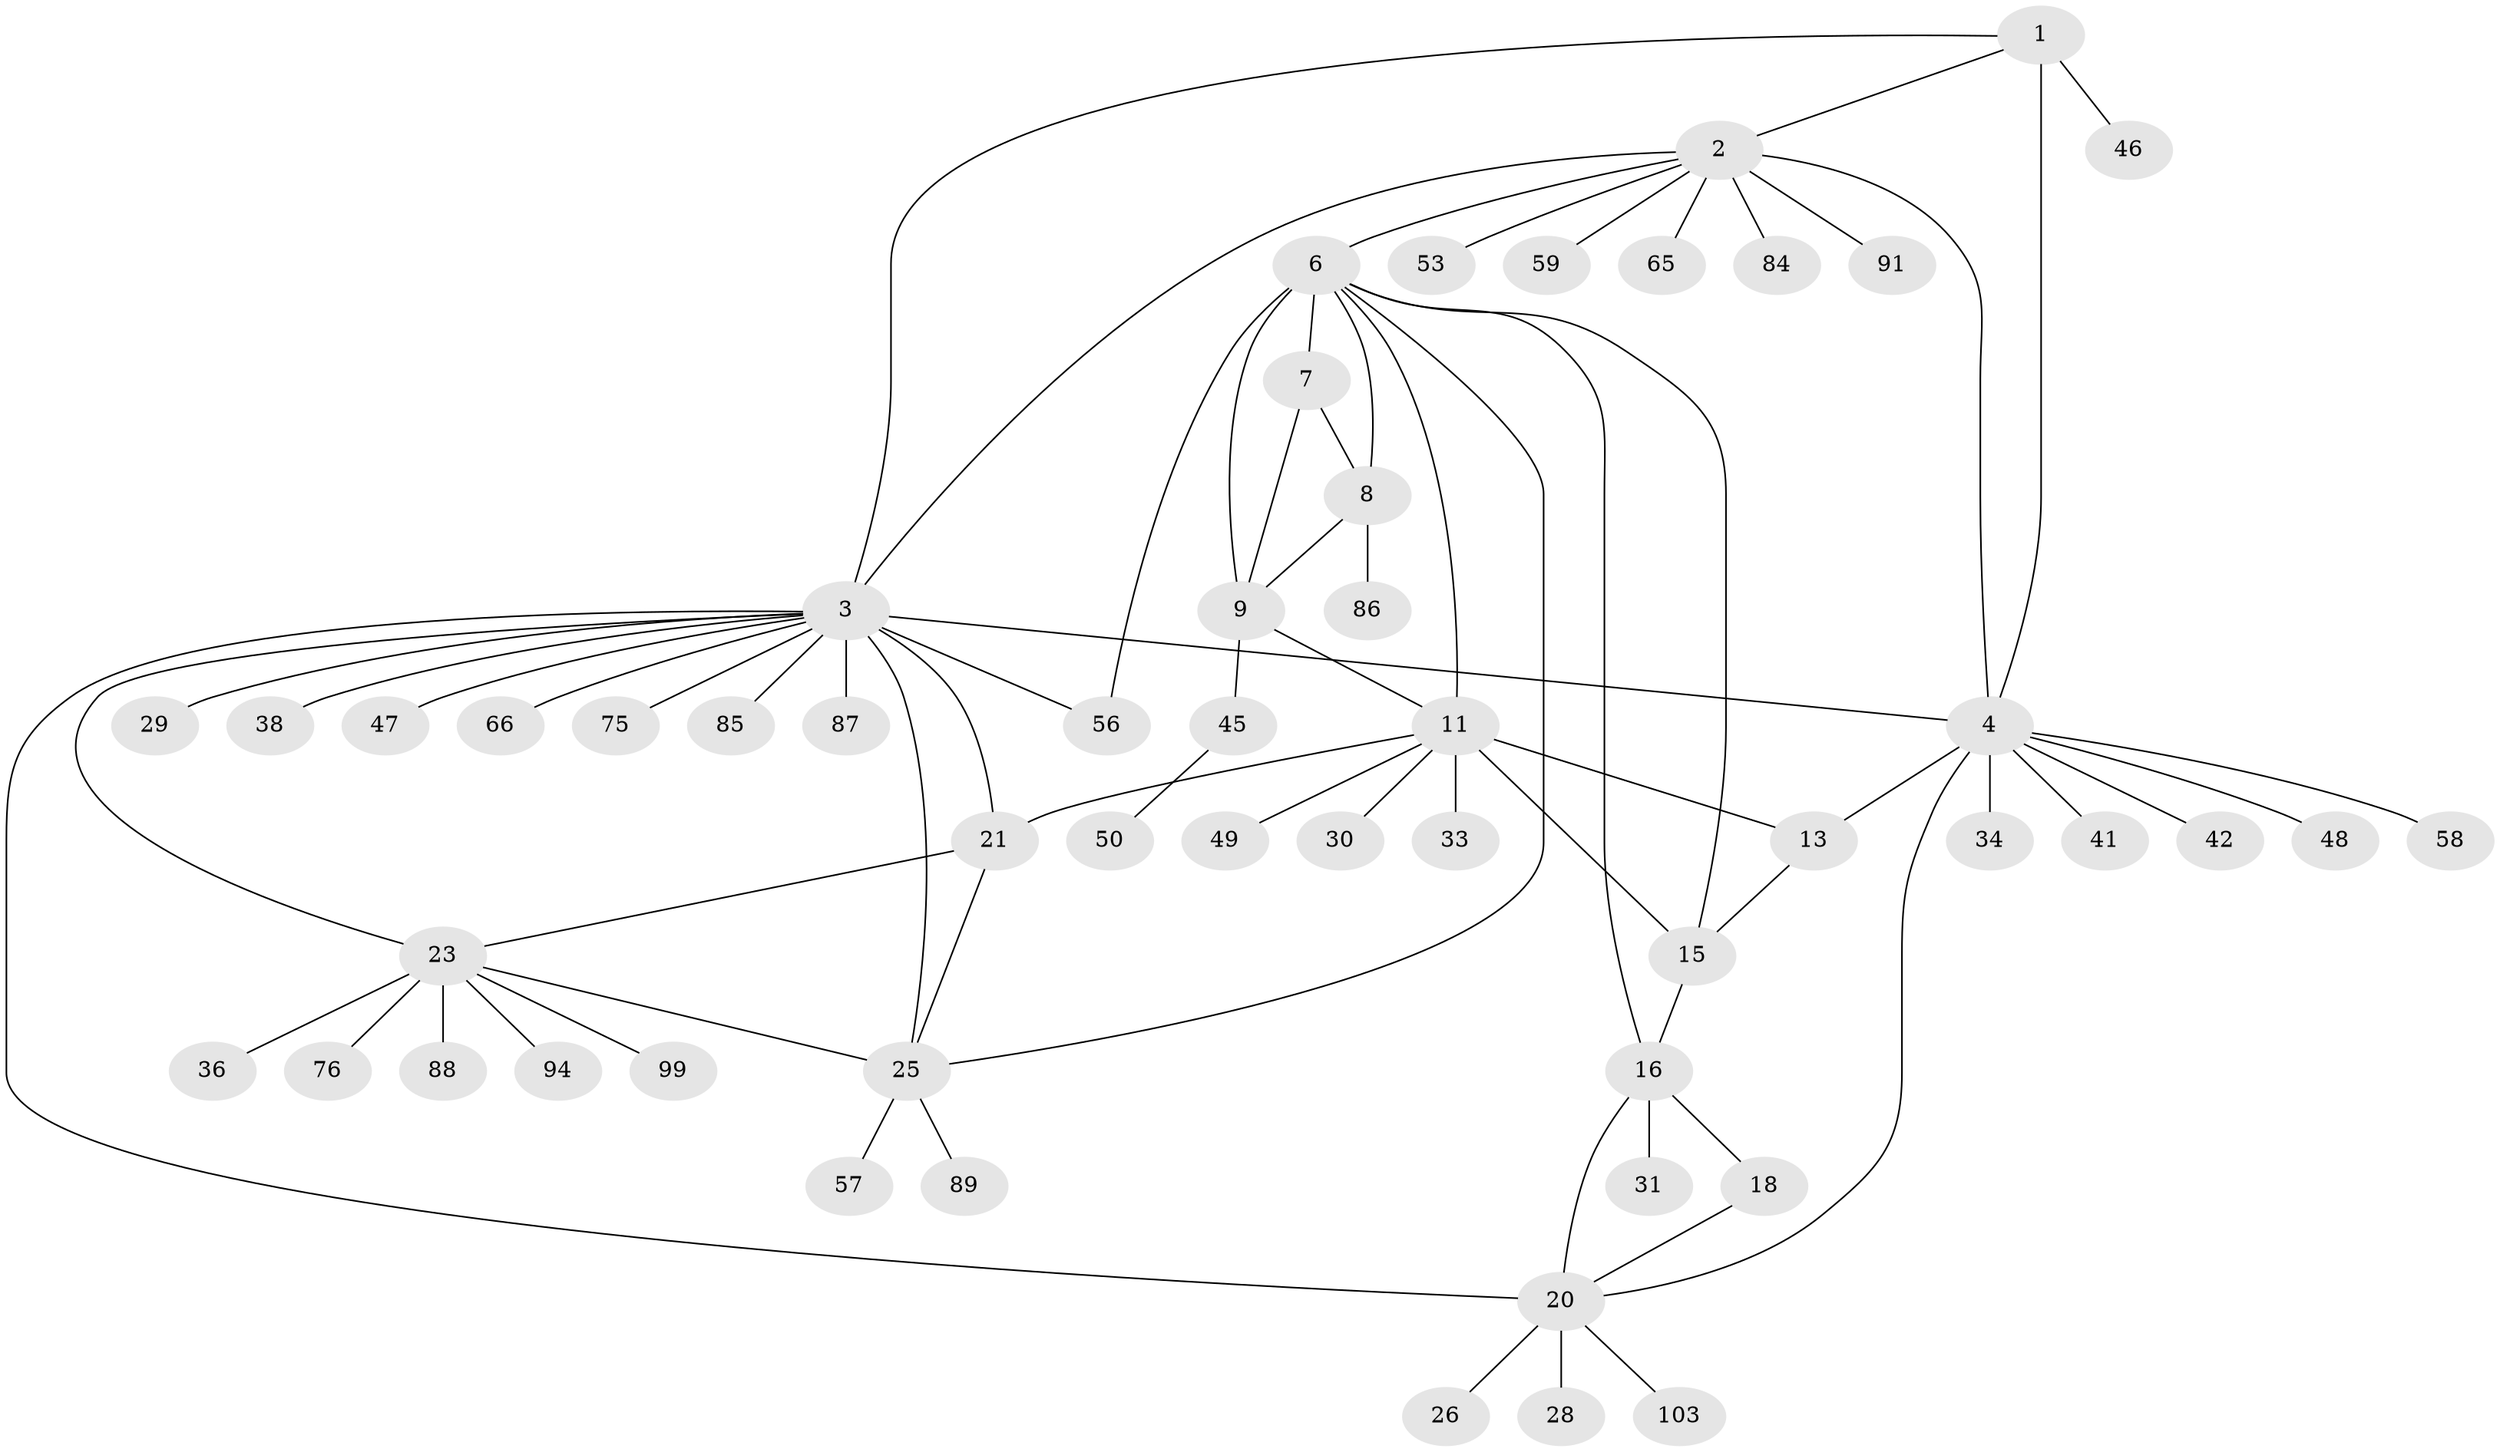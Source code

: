 // original degree distribution, {5: 0.02830188679245283, 10: 0.04716981132075472, 12: 0.009433962264150943, 8: 0.03773584905660377, 9: 0.03773584905660377, 4: 0.03773584905660377, 6: 0.02830188679245283, 7: 0.02830188679245283, 1: 0.6415094339622641, 2: 0.10377358490566038}
// Generated by graph-tools (version 1.1) at 2025/15/03/09/25 04:15:45]
// undirected, 53 vertices, 72 edges
graph export_dot {
graph [start="1"]
  node [color=gray90,style=filled];
  1;
  2;
  3 [super="+22+60"];
  4 [super="+5+51"];
  6 [super="+55+27+39+10"];
  7;
  8;
  9 [super="+63+102"];
  11 [super="+93+14+12"];
  13 [super="+81+98+72+44+40"];
  15;
  16 [super="+90+17"];
  18 [super="+69"];
  20;
  21 [super="+78"];
  23;
  25;
  26;
  28;
  29;
  30;
  31 [super="+54+95+61"];
  33;
  34;
  36 [super="+67"];
  38;
  41;
  42;
  45;
  46;
  47;
  48;
  49;
  50;
  53;
  56;
  57;
  58;
  59;
  65;
  66;
  75;
  76;
  84;
  85;
  86;
  87;
  88;
  89;
  91;
  94;
  99;
  103;
  1 -- 2;
  1 -- 3;
  1 -- 4 [weight=2];
  1 -- 46;
  2 -- 3;
  2 -- 4 [weight=2];
  2 -- 53;
  2 -- 59;
  2 -- 65;
  2 -- 84;
  2 -- 91;
  2 -- 6;
  3 -- 4 [weight=2];
  3 -- 47;
  3 -- 56;
  3 -- 66;
  3 -- 75;
  3 -- 85;
  3 -- 87;
  3 -- 20;
  3 -- 21 [weight=2];
  3 -- 38;
  3 -- 23 [weight=2];
  3 -- 25 [weight=2];
  3 -- 29;
  4 -- 13;
  4 -- 20;
  4 -- 42;
  4 -- 48;
  4 -- 58;
  4 -- 34;
  4 -- 41;
  6 -- 7 [weight=2];
  6 -- 8 [weight=2];
  6 -- 9 [weight=2];
  6 -- 25;
  6 -- 11 [weight=2];
  6 -- 15;
  6 -- 16;
  6 -- 56;
  7 -- 8;
  7 -- 9;
  8 -- 9;
  8 -- 86;
  9 -- 45;
  9 -- 11;
  11 -- 13 [weight=3];
  11 -- 15 [weight=3];
  11 -- 49;
  11 -- 33;
  11 -- 21;
  11 -- 30;
  13 -- 15;
  15 -- 16;
  16 -- 18 [weight=3];
  16 -- 20 [weight=3];
  16 -- 31;
  18 -- 20;
  20 -- 26;
  20 -- 28;
  20 -- 103;
  21 -- 23;
  21 -- 25;
  23 -- 25;
  23 -- 36;
  23 -- 76;
  23 -- 88;
  23 -- 94;
  23 -- 99;
  25 -- 57;
  25 -- 89;
  45 -- 50;
}
